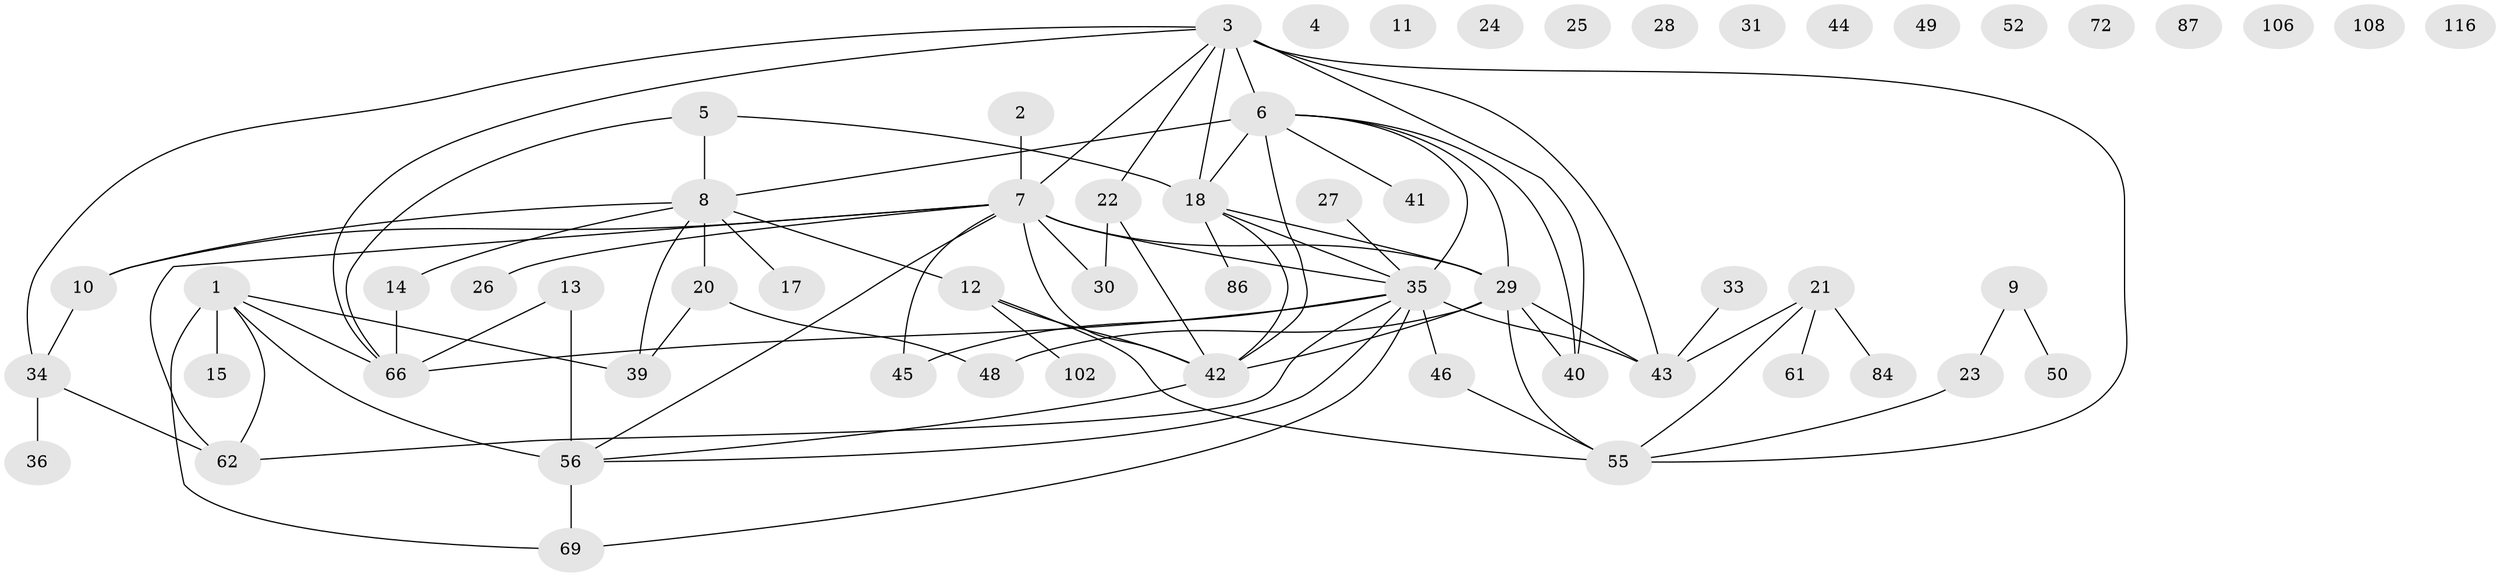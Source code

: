 // original degree distribution, {6: 0.0423728813559322, 1: 0.211864406779661, 0: 0.09322033898305085, 3: 0.1440677966101695, 8: 0.00847457627118644, 2: 0.2711864406779661, 4: 0.1440677966101695, 5: 0.07627118644067797, 7: 0.00847457627118644}
// Generated by graph-tools (version 1.1) at 2025/12/03/09/25 04:12:56]
// undirected, 59 vertices, 82 edges
graph export_dot {
graph [start="1"]
  node [color=gray90,style=filled];
  1 [super="+105+115+96+64"];
  2;
  3 [super="+83+32"];
  4;
  5 [super="+91"];
  6 [super="+117+54+78"];
  7 [super="+77+47+57"];
  8 [super="+16+19"];
  9;
  10;
  11 [super="+53"];
  12;
  13;
  14;
  15;
  17;
  18 [super="+63"];
  20;
  21 [super="+70"];
  22;
  23;
  24 [super="+51"];
  25;
  26;
  27;
  28;
  29 [super="+37+80"];
  30;
  31;
  33;
  34;
  35 [super="+90+59+113+38"];
  36;
  39;
  40 [super="+71"];
  41;
  42 [super="+114+68"];
  43 [super="+111+65"];
  44 [super="+98"];
  45;
  46;
  48;
  49;
  50;
  52;
  55 [super="+81"];
  56 [super="+60+79"];
  61 [super="+92"];
  62 [super="+88"];
  66 [super="+93"];
  69;
  72;
  84;
  86;
  87;
  102;
  106;
  108;
  116;
  1 -- 15;
  1 -- 66 [weight=2];
  1 -- 69;
  1 -- 62;
  1 -- 56 [weight=3];
  1 -- 39;
  2 -- 7;
  3 -- 22;
  3 -- 6 [weight=2];
  3 -- 18;
  3 -- 55;
  3 -- 34;
  3 -- 66;
  3 -- 7;
  3 -- 40;
  3 -- 43;
  5 -- 18;
  5 -- 66;
  5 -- 8;
  6 -- 40;
  6 -- 41;
  6 -- 35;
  6 -- 42;
  6 -- 8;
  6 -- 18;
  6 -- 29;
  7 -- 26;
  7 -- 30;
  7 -- 42 [weight=2];
  7 -- 29;
  7 -- 35;
  7 -- 45;
  7 -- 10;
  7 -- 62;
  7 -- 56;
  8 -- 20;
  8 -- 17;
  8 -- 10;
  8 -- 12;
  8 -- 14;
  8 -- 39;
  9 -- 23;
  9 -- 50;
  10 -- 34;
  12 -- 42;
  12 -- 102;
  12 -- 55;
  13 -- 66;
  13 -- 56;
  14 -- 66;
  18 -- 35;
  18 -- 86;
  18 -- 42;
  18 -- 29;
  20 -- 39;
  20 -- 48;
  21 -- 84;
  21 -- 55;
  21 -- 43;
  21 -- 61 [weight=2];
  22 -- 30;
  22 -- 42;
  23 -- 55;
  27 -- 35 [weight=2];
  29 -- 40;
  29 -- 42;
  29 -- 43;
  29 -- 48;
  29 -- 55;
  33 -- 43;
  34 -- 36;
  34 -- 62;
  35 -- 69;
  35 -- 46;
  35 -- 62;
  35 -- 66;
  35 -- 43;
  35 -- 45;
  35 -- 56;
  42 -- 56;
  46 -- 55;
  56 -- 69;
}
